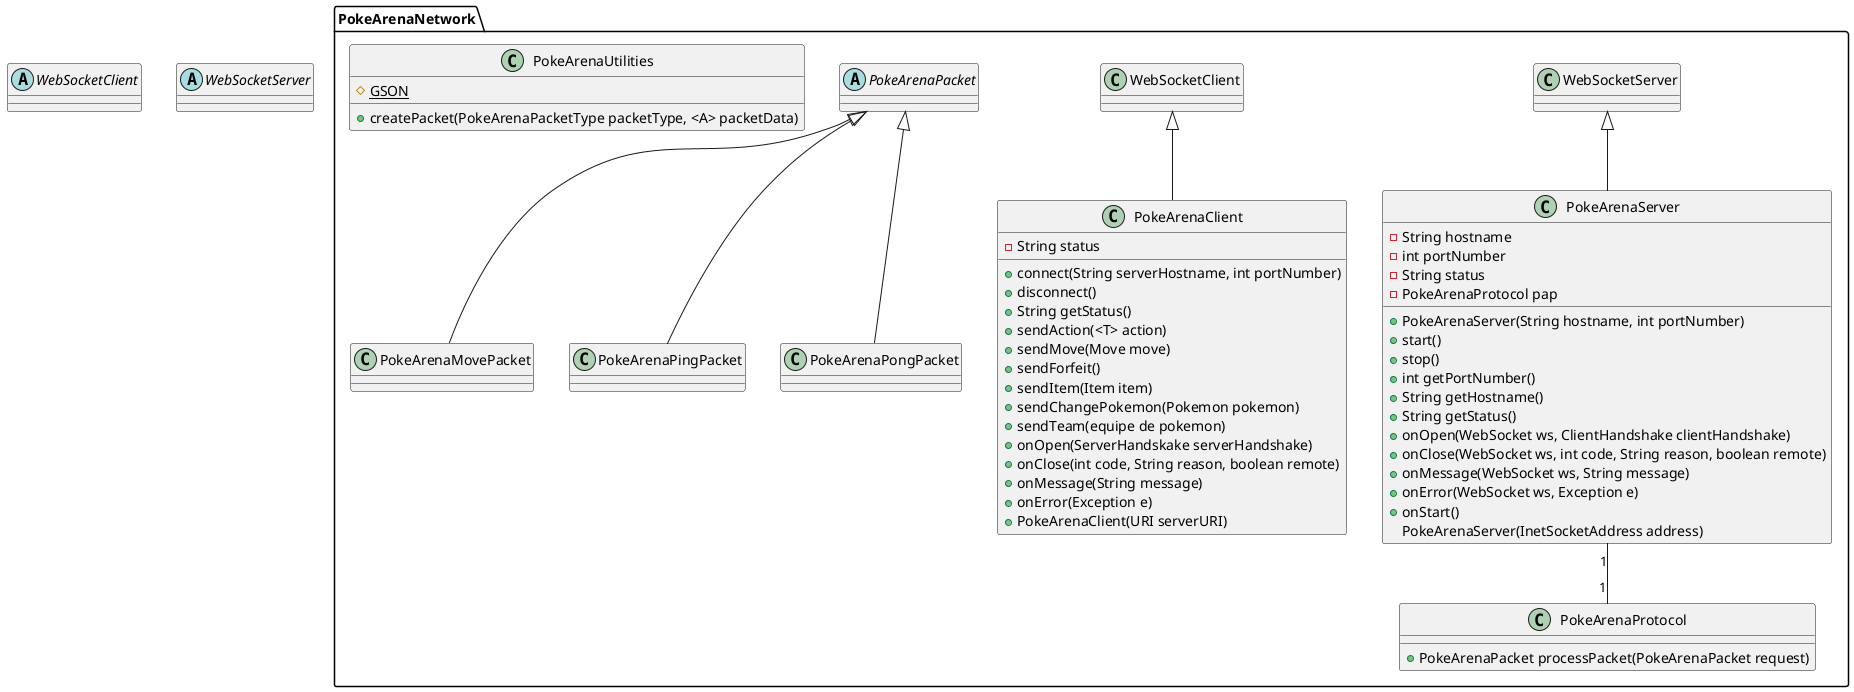 @startuml
'https://plantuml.com/sequence-diagram

abstract WebSocketClient {}
abstract WebSocketServer {}

package PokeArenaNetwork {

class PokeArenaServer extends WebSocketServer {
-String hostname
-int portNumber
-String status
-PokeArenaProtocol pap
+PokeArenaServer(String hostname, int portNumber)
+start()
+stop()
+int getPortNumber()
+String getHostname()
+String getStatus()
+onOpen(WebSocket ws, ClientHandshake clientHandshake)
+onClose(WebSocket ws, int code, String reason, boolean remote)
+onMessage(WebSocket ws, String message)
+onError(WebSocket ws, Exception e)
+onStart()
PokeArenaServer(InetSocketAddress address)
}

PokeArenaServer "1" -- "1" PokeArenaProtocol

class PokeArenaClient extends WebSocketClient {
-String status
+connect(String serverHostname, int portNumber)
+disconnect()
+String getStatus()
+sendAction(<T> action)
+sendMove(Move move)
+sendForfeit()
+sendItem(Item item)
+sendChangePokemon(Pokemon pokemon)
+sendTeam(equipe de pokemon)
+onOpen(ServerHandskake serverHandshake)
+onClose(int code, String reason, boolean remote)
+onMessage(String message)
+onError(Exception e)
+PokeArenaClient(URI serverURI)
}

class PokeArenaProtocol{
    +PokeArenaPacket processPacket(PokeArenaPacket request)
}

abstract PokeArenaPacket {
}

class PokeArenaMovePacket extends PokeArenaPacket
class PokeArenaPingPacket extends PokeArenaPacket
class PokeArenaPongPacket extends PokeArenaPacket

class PokeArenaUtilities {
#{static}GSON
+createPacket(PokeArenaPacketType packetType, <A> packetData)
}

@enduml